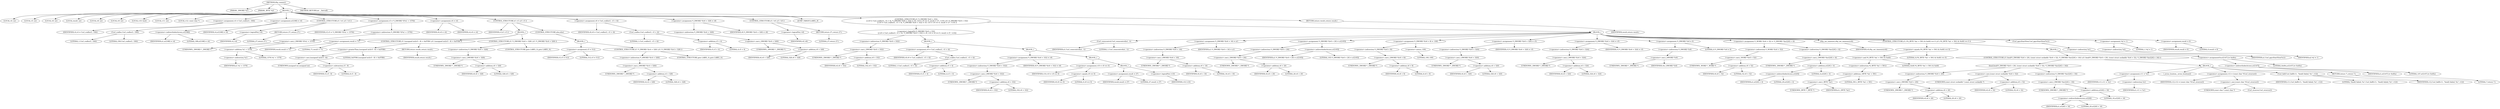 digraph tftp_connect {  
"1000110" [label = "(METHOD,tftp_connect)" ]
"1000111" [label = "(PARAM,_DWORD *a1)" ]
"1000112" [label = "(PARAM,_BYTE *a2)" ]
"1000113" [label = "(BLOCK,,)" ]
"1000114" [label = "(LOCAL,v4: int)" ]
"1000115" [label = "(LOCAL,v5: int)" ]
"1000116" [label = "(LOCAL,v6: int)" ]
"1000117" [label = "(LOCAL,result: int)" ]
"1000118" [label = "(LOCAL,v8: int)" ]
"1000119" [label = "(LOCAL,v9: int)" ]
"1000120" [label = "(LOCAL,v10: bool)" ]
"1000121" [label = "(LOCAL,v11: int)" ]
"1000122" [label = "(LOCAL,v12: const char *)" ]
"1000123" [label = "(<operator>.assignment,v4 = Curl_ccalloc(1, 336))" ]
"1000124" [label = "(IDENTIFIER,v4,v4 = Curl_ccalloc(1, 336))" ]
"1000125" [label = "(Curl_ccalloc,Curl_ccalloc(1, 336))" ]
"1000126" [label = "(LITERAL,1,Curl_ccalloc(1, 336))" ]
"1000127" [label = "(LITERAL,336,Curl_ccalloc(1, 336))" ]
"1000128" [label = "(<operator>.assignment,a1[188] = v4)" ]
"1000129" [label = "(<operator>.indirectIndexAccess,a1[188])" ]
"1000130" [label = "(IDENTIFIER,a1,a1[188] = v4)" ]
"1000131" [label = "(LITERAL,188,a1[188] = v4)" ]
"1000132" [label = "(IDENTIFIER,v4,a1[188] = v4)" ]
"1000133" [label = "(CONTROL_STRUCTURE,if ( !v4 ),if ( !v4 ))" ]
"1000134" [label = "(<operator>.logicalNot,!v4)" ]
"1000135" [label = "(IDENTIFIER,v4,!v4)" ]
"1000136" [label = "(RETURN,return 27;,return 27;)" ]
"1000137" [label = "(LITERAL,27,return 27;)" ]
"1000138" [label = "(<operator>.assignment,v5 = *(_DWORD *)(*a1 + 1576))" ]
"1000139" [label = "(IDENTIFIER,v5,v5 = *(_DWORD *)(*a1 + 1576))" ]
"1000140" [label = "(<operator>.indirection,*(_DWORD *)(*a1 + 1576))" ]
"1000141" [label = "(<operator>.cast,(_DWORD *)(*a1 + 1576))" ]
"1000142" [label = "(UNKNOWN,_DWORD *,_DWORD *)" ]
"1000143" [label = "(<operator>.addition,*a1 + 1576)" ]
"1000144" [label = "(<operator>.indirection,*a1)" ]
"1000145" [label = "(IDENTIFIER,a1,*a1 + 1576)" ]
"1000146" [label = "(LITERAL,1576,*a1 + 1576)" ]
"1000147" [label = "(<operator>.assignment,v6 = v4)" ]
"1000148" [label = "(IDENTIFIER,v6,v6 = v4)" ]
"1000149" [label = "(IDENTIFIER,v4,v6 = v4)" ]
"1000150" [label = "(CONTROL_STRUCTURE,if ( v5 ),if ( v5 ))" ]
"1000151" [label = "(IDENTIFIER,v5,if ( v5 ))" ]
"1000152" [label = "(BLOCK,,)" ]
"1000153" [label = "(<operator>.assignment,result = 71)" ]
"1000154" [label = "(IDENTIFIER,result,result = 71)" ]
"1000155" [label = "(LITERAL,71,result = 71)" ]
"1000156" [label = "(CONTROL_STRUCTURE,if ( (unsigned int)(v5 - 8) > 0xFFB0 ),if ( (unsigned int)(v5 - 8) > 0xFFB0 ))" ]
"1000157" [label = "(<operator>.greaterThan,(unsigned int)(v5 - 8) > 0xFFB0)" ]
"1000158" [label = "(<operator>.cast,(unsigned int)(v5 - 8))" ]
"1000159" [label = "(UNKNOWN,unsigned int,unsigned int)" ]
"1000160" [label = "(<operator>.subtraction,v5 - 8)" ]
"1000161" [label = "(IDENTIFIER,v5,v5 - 8)" ]
"1000162" [label = "(LITERAL,8,v5 - 8)" ]
"1000163" [label = "(LITERAL,0xFFB0,(unsigned int)(v5 - 8) > 0xFFB0)" ]
"1000164" [label = "(RETURN,return result;,return result;)" ]
"1000165" [label = "(IDENTIFIER,result,return result;)" ]
"1000166" [label = "(CONTROL_STRUCTURE,if ( *(_DWORD *)(v6 + 328) ),if ( *(_DWORD *)(v6 + 328) ))" ]
"1000167" [label = "(<operator>.indirection,*(_DWORD *)(v6 + 328))" ]
"1000168" [label = "(<operator>.cast,(_DWORD *)(v6 + 328))" ]
"1000169" [label = "(UNKNOWN,_DWORD *,_DWORD *)" ]
"1000170" [label = "(<operator>.addition,v6 + 328)" ]
"1000171" [label = "(IDENTIFIER,v6,v6 + 328)" ]
"1000172" [label = "(LITERAL,328,v6 + 328)" ]
"1000173" [label = "(CONTROL_STRUCTURE,goto LABEL_9;,goto LABEL_9;)" ]
"1000174" [label = "(CONTROL_STRUCTURE,else,else)" ]
"1000175" [label = "(BLOCK,,)" ]
"1000176" [label = "(<operator>.assignment,v5 = 512)" ]
"1000177" [label = "(IDENTIFIER,v5,v5 = 512)" ]
"1000178" [label = "(LITERAL,512,v5 = 512)" ]
"1000179" [label = "(CONTROL_STRUCTURE,if ( *(_DWORD *)(v4 + 328) ),if ( *(_DWORD *)(v4 + 328) ))" ]
"1000180" [label = "(<operator>.indirection,*(_DWORD *)(v4 + 328))" ]
"1000181" [label = "(<operator>.cast,(_DWORD *)(v4 + 328))" ]
"1000182" [label = "(UNKNOWN,_DWORD *,_DWORD *)" ]
"1000183" [label = "(<operator>.addition,v4 + 328)" ]
"1000184" [label = "(IDENTIFIER,v4,v4 + 328)" ]
"1000185" [label = "(LITERAL,328,v4 + 328)" ]
"1000186" [label = "(CONTROL_STRUCTURE,goto LABEL_9;,goto LABEL_9;)" ]
"1000187" [label = "(<operator>.assignment,v8 = Curl_ccalloc(1, v5 + 4))" ]
"1000188" [label = "(IDENTIFIER,v8,v8 = Curl_ccalloc(1, v5 + 4))" ]
"1000189" [label = "(Curl_ccalloc,Curl_ccalloc(1, v5 + 4))" ]
"1000190" [label = "(LITERAL,1,Curl_ccalloc(1, v5 + 4))" ]
"1000191" [label = "(<operator>.addition,v5 + 4)" ]
"1000192" [label = "(IDENTIFIER,v5,v5 + 4)" ]
"1000193" [label = "(LITERAL,4,v5 + 4)" ]
"1000194" [label = "(<operator>.assignment,*(_DWORD *)(v6 + 328) = v8)" ]
"1000195" [label = "(<operator>.indirection,*(_DWORD *)(v6 + 328))" ]
"1000196" [label = "(<operator>.cast,(_DWORD *)(v6 + 328))" ]
"1000197" [label = "(UNKNOWN,_DWORD *,_DWORD *)" ]
"1000198" [label = "(<operator>.addition,v6 + 328)" ]
"1000199" [label = "(IDENTIFIER,v6,v6 + 328)" ]
"1000200" [label = "(LITERAL,328,v6 + 328)" ]
"1000201" [label = "(IDENTIFIER,v8,*(_DWORD *)(v6 + 328) = v8)" ]
"1000202" [label = "(CONTROL_STRUCTURE,if ( !v8 ),if ( !v8 ))" ]
"1000203" [label = "(<operator>.logicalNot,!v8)" ]
"1000204" [label = "(IDENTIFIER,v8,!v8)" ]
"1000205" [label = "(RETURN,return 27;,return 27;)" ]
"1000206" [label = "(LITERAL,27,return 27;)" ]
"1000207" [label = "(JUMP_TARGET,LABEL_9)" ]
"1000208" [label = "(CONTROL_STRUCTURE,if ( *(_DWORD *)(v6 + 332)\n    || (v9 = Curl_ccalloc(1, v5 + 4), *(_DWORD *)(v6 + 332) = v9, v10 = v9 == 0, result = 27, !v10) ),if ( *(_DWORD *)(v6 + 332)\n    || (v9 = Curl_ccalloc(1, v5 + 4), *(_DWORD *)(v6 + 332) = v9, v10 = v9 == 0, result = 27, !v10) ))" ]
"1000209" [label = "(<operator>.logicalOr,*(_DWORD *)(v6 + 332)\n    || (v9 = Curl_ccalloc(1, v5 + 4), *(_DWORD *)(v6 + 332) = v9, v10 = v9 == 0, result = 27, !v10))" ]
"1000210" [label = "(<operator>.indirection,*(_DWORD *)(v6 + 332))" ]
"1000211" [label = "(<operator>.cast,(_DWORD *)(v6 + 332))" ]
"1000212" [label = "(UNKNOWN,_DWORD *,_DWORD *)" ]
"1000213" [label = "(<operator>.addition,v6 + 332)" ]
"1000214" [label = "(IDENTIFIER,v6,v6 + 332)" ]
"1000215" [label = "(LITERAL,332,v6 + 332)" ]
"1000216" [label = "(BLOCK,,)" ]
"1000217" [label = "(<operator>.assignment,v9 = Curl_ccalloc(1, v5 + 4))" ]
"1000218" [label = "(IDENTIFIER,v9,v9 = Curl_ccalloc(1, v5 + 4))" ]
"1000219" [label = "(Curl_ccalloc,Curl_ccalloc(1, v5 + 4))" ]
"1000220" [label = "(LITERAL,1,Curl_ccalloc(1, v5 + 4))" ]
"1000221" [label = "(<operator>.addition,v5 + 4)" ]
"1000222" [label = "(IDENTIFIER,v5,v5 + 4)" ]
"1000223" [label = "(LITERAL,4,v5 + 4)" ]
"1000224" [label = "(BLOCK,,)" ]
"1000225" [label = "(<operator>.assignment,*(_DWORD *)(v6 + 332) = v9)" ]
"1000226" [label = "(<operator>.indirection,*(_DWORD *)(v6 + 332))" ]
"1000227" [label = "(<operator>.cast,(_DWORD *)(v6 + 332))" ]
"1000228" [label = "(UNKNOWN,_DWORD *,_DWORD *)" ]
"1000229" [label = "(<operator>.addition,v6 + 332)" ]
"1000230" [label = "(IDENTIFIER,v6,v6 + 332)" ]
"1000231" [label = "(LITERAL,332,v6 + 332)" ]
"1000232" [label = "(IDENTIFIER,v9,*(_DWORD *)(v6 + 332) = v9)" ]
"1000233" [label = "(BLOCK,,)" ]
"1000234" [label = "(<operator>.assignment,v10 = v9 == 0)" ]
"1000235" [label = "(IDENTIFIER,v10,v10 = v9 == 0)" ]
"1000236" [label = "(<operator>.equals,v9 == 0)" ]
"1000237" [label = "(IDENTIFIER,v9,v9 == 0)" ]
"1000238" [label = "(LITERAL,0,v9 == 0)" ]
"1000239" [label = "(BLOCK,,)" ]
"1000240" [label = "(<operator>.assignment,result = 27)" ]
"1000241" [label = "(IDENTIFIER,result,result = 27)" ]
"1000242" [label = "(LITERAL,27,result = 27)" ]
"1000243" [label = "(<operator>.logicalNot,!v10)" ]
"1000244" [label = "(IDENTIFIER,v10,!v10)" ]
"1000245" [label = "(BLOCK,,)" ]
"1000246" [label = "(Curl_conncontrol,Curl_conncontrol(a1, 1))" ]
"1000247" [label = "(IDENTIFIER,a1,Curl_conncontrol(a1, 1))" ]
"1000248" [label = "(LITERAL,1,Curl_conncontrol(a1, 1))" ]
"1000249" [label = "(<operator>.assignment,*(_DWORD *)(v6 + 16) = a1)" ]
"1000250" [label = "(<operator>.indirection,*(_DWORD *)(v6 + 16))" ]
"1000251" [label = "(<operator>.cast,(_DWORD *)(v6 + 16))" ]
"1000252" [label = "(UNKNOWN,_DWORD *,_DWORD *)" ]
"1000253" [label = "(<operator>.addition,v6 + 16)" ]
"1000254" [label = "(IDENTIFIER,v6,v6 + 16)" ]
"1000255" [label = "(LITERAL,16,v6 + 16)" ]
"1000256" [label = "(IDENTIFIER,a1,*(_DWORD *)(v6 + 16) = a1)" ]
"1000257" [label = "(<operator>.assignment,*(_DWORD *)(v6 + 20) = a1[105])" ]
"1000258" [label = "(<operator>.indirection,*(_DWORD *)(v6 + 20))" ]
"1000259" [label = "(<operator>.cast,(_DWORD *)(v6 + 20))" ]
"1000260" [label = "(UNKNOWN,_DWORD *,_DWORD *)" ]
"1000261" [label = "(<operator>.addition,v6 + 20)" ]
"1000262" [label = "(IDENTIFIER,v6,v6 + 20)" ]
"1000263" [label = "(LITERAL,20,v6 + 20)" ]
"1000264" [label = "(<operator>.indirectIndexAccess,a1[105])" ]
"1000265" [label = "(IDENTIFIER,a1,*(_DWORD *)(v6 + 20) = a1[105])" ]
"1000266" [label = "(LITERAL,105,*(_DWORD *)(v6 + 20) = a1[105])" ]
"1000267" [label = "(<operator>.assignment,*(_DWORD *)(v6 + 8) = -100)" ]
"1000268" [label = "(<operator>.indirection,*(_DWORD *)(v6 + 8))" ]
"1000269" [label = "(<operator>.cast,(_DWORD *)(v6 + 8))" ]
"1000270" [label = "(UNKNOWN,_DWORD *,_DWORD *)" ]
"1000271" [label = "(<operator>.addition,v6 + 8)" ]
"1000272" [label = "(IDENTIFIER,v6,v6 + 8)" ]
"1000273" [label = "(LITERAL,8,v6 + 8)" ]
"1000274" [label = "(<operator>.minus,-100)" ]
"1000275" [label = "(LITERAL,100,-100)" ]
"1000276" [label = "(<operator>.assignment,*(_DWORD *)(v6 + 320) = v5)" ]
"1000277" [label = "(<operator>.indirection,*(_DWORD *)(v6 + 320))" ]
"1000278" [label = "(<operator>.cast,(_DWORD *)(v6 + 320))" ]
"1000279" [label = "(UNKNOWN,_DWORD *,_DWORD *)" ]
"1000280" [label = "(<operator>.addition,v6 + 320)" ]
"1000281" [label = "(IDENTIFIER,v6,v6 + 320)" ]
"1000282" [label = "(LITERAL,320,v6 + 320)" ]
"1000283" [label = "(IDENTIFIER,v5,*(_DWORD *)(v6 + 320) = v5)" ]
"1000284" [label = "(<operator>.assignment,*(_DWORD *)(v6 + 324) = v5)" ]
"1000285" [label = "(<operator>.indirection,*(_DWORD *)(v6 + 324))" ]
"1000286" [label = "(<operator>.cast,(_DWORD *)(v6 + 324))" ]
"1000287" [label = "(UNKNOWN,_DWORD *,_DWORD *)" ]
"1000288" [label = "(<operator>.addition,v6 + 324)" ]
"1000289" [label = "(IDENTIFIER,v6,v6 + 324)" ]
"1000290" [label = "(LITERAL,324,v6 + 324)" ]
"1000291" [label = "(IDENTIFIER,v5,*(_DWORD *)(v6 + 324) = v5)" ]
"1000292" [label = "(<operator>.assignment,*(_DWORD *)v6 = 0)" ]
"1000293" [label = "(<operator>.indirection,*(_DWORD *)v6)" ]
"1000294" [label = "(<operator>.cast,(_DWORD *)v6)" ]
"1000295" [label = "(UNKNOWN,_DWORD *,_DWORD *)" ]
"1000296" [label = "(IDENTIFIER,v6,(_DWORD *)v6)" ]
"1000297" [label = "(LITERAL,0,*(_DWORD *)v6 = 0)" ]
"1000298" [label = "(<operator>.assignment,*(_WORD *)(v6 + 52) = *(_DWORD *)(a1[20] + 4))" ]
"1000299" [label = "(<operator>.indirection,*(_WORD *)(v6 + 52))" ]
"1000300" [label = "(<operator>.cast,(_WORD *)(v6 + 52))" ]
"1000301" [label = "(UNKNOWN,_WORD *,_WORD *)" ]
"1000302" [label = "(<operator>.addition,v6 + 52)" ]
"1000303" [label = "(IDENTIFIER,v6,v6 + 52)" ]
"1000304" [label = "(LITERAL,52,v6 + 52)" ]
"1000305" [label = "(<operator>.indirection,*(_DWORD *)(a1[20] + 4))" ]
"1000306" [label = "(<operator>.cast,(_DWORD *)(a1[20] + 4))" ]
"1000307" [label = "(UNKNOWN,_DWORD *,_DWORD *)" ]
"1000308" [label = "(<operator>.addition,a1[20] + 4)" ]
"1000309" [label = "(<operator>.indirectIndexAccess,a1[20])" ]
"1000310" [label = "(IDENTIFIER,a1,a1[20] + 4)" ]
"1000311" [label = "(LITERAL,20,a1[20] + 4)" ]
"1000312" [label = "(LITERAL,4,a1[20] + 4)" ]
"1000313" [label = "(tftp_set_timeouts,tftp_set_timeouts(v6))" ]
"1000314" [label = "(IDENTIFIER,v6,tftp_set_timeouts(v6))" ]
"1000315" [label = "(CONTROL_STRUCTURE,if ( (*((_BYTE *)a1 + 591) & 0x40) == 0 ),if ( (*((_BYTE *)a1 + 591) & 0x40) == 0 ))" ]
"1000316" [label = "(<operator>.equals,(*((_BYTE *)a1 + 591) & 0x40) == 0)" ]
"1000317" [label = "(<operator>.and,*((_BYTE *)a1 + 591) & 0x40)" ]
"1000318" [label = "(<operator>.indirection,*((_BYTE *)a1 + 591))" ]
"1000319" [label = "(<operator>.addition,(_BYTE *)a1 + 591)" ]
"1000320" [label = "(<operator>.cast,(_BYTE *)a1)" ]
"1000321" [label = "(UNKNOWN,_BYTE *,_BYTE *)" ]
"1000322" [label = "(IDENTIFIER,a1,(_BYTE *)a1)" ]
"1000323" [label = "(LITERAL,591,(_BYTE *)a1 + 591)" ]
"1000324" [label = "(LITERAL,0x40,*((_BYTE *)a1 + 591) & 0x40)" ]
"1000325" [label = "(LITERAL,0,(*((_BYTE *)a1 + 591) & 0x40) == 0)" ]
"1000326" [label = "(BLOCK,,)" ]
"1000327" [label = "(CONTROL_STRUCTURE,if ( bind(*(_DWORD *)(v6 + 20), (const struct sockaddr *)(v6 + 52), *(_DWORD *)(a1[20] + 16)) ),if ( bind(*(_DWORD *)(v6 + 20), (const struct sockaddr *)(v6 + 52), *(_DWORD *)(a1[20] + 16)) ))" ]
"1000328" [label = "(bind,bind(*(_DWORD *)(v6 + 20), (const struct sockaddr *)(v6 + 52), *(_DWORD *)(a1[20] + 16)))" ]
"1000329" [label = "(<operator>.indirection,*(_DWORD *)(v6 + 20))" ]
"1000330" [label = "(<operator>.cast,(_DWORD *)(v6 + 20))" ]
"1000331" [label = "(UNKNOWN,_DWORD *,_DWORD *)" ]
"1000332" [label = "(<operator>.addition,v6 + 20)" ]
"1000333" [label = "(IDENTIFIER,v6,v6 + 20)" ]
"1000334" [label = "(LITERAL,20,v6 + 20)" ]
"1000335" [label = "(<operator>.cast,(const struct sockaddr *)(v6 + 52))" ]
"1000336" [label = "(UNKNOWN,const struct sockaddr *,const struct sockaddr *)" ]
"1000337" [label = "(<operator>.addition,v6 + 52)" ]
"1000338" [label = "(IDENTIFIER,v6,v6 + 52)" ]
"1000339" [label = "(LITERAL,52,v6 + 52)" ]
"1000340" [label = "(<operator>.indirection,*(_DWORD *)(a1[20] + 16))" ]
"1000341" [label = "(<operator>.cast,(_DWORD *)(a1[20] + 16))" ]
"1000342" [label = "(UNKNOWN,_DWORD *,_DWORD *)" ]
"1000343" [label = "(<operator>.addition,a1[20] + 16)" ]
"1000344" [label = "(<operator>.indirectIndexAccess,a1[20])" ]
"1000345" [label = "(IDENTIFIER,a1,a1[20] + 16)" ]
"1000346" [label = "(LITERAL,20,a1[20] + 16)" ]
"1000347" [label = "(LITERAL,16,a1[20] + 16)" ]
"1000348" [label = "(BLOCK,,)" ]
"1000349" [label = "(<operator>.assignment,v11 = *a1)" ]
"1000350" [label = "(IDENTIFIER,v11,v11 = *a1)" ]
"1000351" [label = "(<operator>.indirection,*a1)" ]
"1000352" [label = "(IDENTIFIER,a1,v11 = *a1)" ]
"1000353" [label = "(_errno_location,_errno_location())" ]
"1000354" [label = "(<operator>.assignment,v12 = (const char *)Curl_strerror())" ]
"1000355" [label = "(IDENTIFIER,v12,v12 = (const char *)Curl_strerror())" ]
"1000356" [label = "(<operator>.cast,(const char *)Curl_strerror())" ]
"1000357" [label = "(UNKNOWN,const char *,const char *)" ]
"1000358" [label = "(Curl_strerror,Curl_strerror())" ]
"1000359" [label = "(Curl_failf,Curl_failf(v11, \"bind() failed; %s\", v12))" ]
"1000360" [label = "(IDENTIFIER,v11,Curl_failf(v11, \"bind() failed; %s\", v12))" ]
"1000361" [label = "(LITERAL,\"bind() failed; %s\",Curl_failf(v11, \"bind() failed; %s\", v12))" ]
"1000362" [label = "(IDENTIFIER,v12,Curl_failf(v11, \"bind() failed; %s\", v12))" ]
"1000363" [label = "(RETURN,return 7;,return 7;)" ]
"1000364" [label = "(LITERAL,7,return 7;)" ]
"1000365" [label = "(<operators>.assignmentOr,a1[147] |= 0x40u)" ]
"1000366" [label = "(<operator>.indirectIndexAccess,a1[147])" ]
"1000367" [label = "(IDENTIFIER,a1,a1[147] |= 0x40u)" ]
"1000368" [label = "(LITERAL,147,a1[147] |= 0x40u)" ]
"1000369" [label = "(LITERAL,0x40u,a1[147] |= 0x40u)" ]
"1000370" [label = "(Curl_pgrsStartNow,Curl_pgrsStartNow(*a1))" ]
"1000371" [label = "(<operator>.indirection,*a1)" ]
"1000372" [label = "(IDENTIFIER,a1,Curl_pgrsStartNow(*a1))" ]
"1000373" [label = "(<operator>.assignment,*a2 = 1)" ]
"1000374" [label = "(<operator>.indirection,*a2)" ]
"1000375" [label = "(IDENTIFIER,a2,*a2 = 1)" ]
"1000376" [label = "(LITERAL,1,*a2 = 1)" ]
"1000377" [label = "(<operator>.assignment,result = 0)" ]
"1000378" [label = "(IDENTIFIER,result,result = 0)" ]
"1000379" [label = "(LITERAL,0,result = 0)" ]
"1000380" [label = "(RETURN,return result;,return result;)" ]
"1000381" [label = "(IDENTIFIER,result,return result;)" ]
"1000382" [label = "(METHOD_RETURN,int __fastcall)" ]
  "1000110" -> "1000111" 
  "1000110" -> "1000112" 
  "1000110" -> "1000113" 
  "1000110" -> "1000382" 
  "1000113" -> "1000114" 
  "1000113" -> "1000115" 
  "1000113" -> "1000116" 
  "1000113" -> "1000117" 
  "1000113" -> "1000118" 
  "1000113" -> "1000119" 
  "1000113" -> "1000120" 
  "1000113" -> "1000121" 
  "1000113" -> "1000122" 
  "1000113" -> "1000123" 
  "1000113" -> "1000128" 
  "1000113" -> "1000133" 
  "1000113" -> "1000138" 
  "1000113" -> "1000147" 
  "1000113" -> "1000150" 
  "1000113" -> "1000187" 
  "1000113" -> "1000194" 
  "1000113" -> "1000202" 
  "1000113" -> "1000207" 
  "1000113" -> "1000208" 
  "1000113" -> "1000380" 
  "1000123" -> "1000124" 
  "1000123" -> "1000125" 
  "1000125" -> "1000126" 
  "1000125" -> "1000127" 
  "1000128" -> "1000129" 
  "1000128" -> "1000132" 
  "1000129" -> "1000130" 
  "1000129" -> "1000131" 
  "1000133" -> "1000134" 
  "1000133" -> "1000136" 
  "1000134" -> "1000135" 
  "1000136" -> "1000137" 
  "1000138" -> "1000139" 
  "1000138" -> "1000140" 
  "1000140" -> "1000141" 
  "1000141" -> "1000142" 
  "1000141" -> "1000143" 
  "1000143" -> "1000144" 
  "1000143" -> "1000146" 
  "1000144" -> "1000145" 
  "1000147" -> "1000148" 
  "1000147" -> "1000149" 
  "1000150" -> "1000151" 
  "1000150" -> "1000152" 
  "1000150" -> "1000174" 
  "1000152" -> "1000153" 
  "1000152" -> "1000156" 
  "1000152" -> "1000166" 
  "1000153" -> "1000154" 
  "1000153" -> "1000155" 
  "1000156" -> "1000157" 
  "1000156" -> "1000164" 
  "1000157" -> "1000158" 
  "1000157" -> "1000163" 
  "1000158" -> "1000159" 
  "1000158" -> "1000160" 
  "1000160" -> "1000161" 
  "1000160" -> "1000162" 
  "1000164" -> "1000165" 
  "1000166" -> "1000167" 
  "1000166" -> "1000173" 
  "1000167" -> "1000168" 
  "1000168" -> "1000169" 
  "1000168" -> "1000170" 
  "1000170" -> "1000171" 
  "1000170" -> "1000172" 
  "1000174" -> "1000175" 
  "1000175" -> "1000176" 
  "1000175" -> "1000179" 
  "1000176" -> "1000177" 
  "1000176" -> "1000178" 
  "1000179" -> "1000180" 
  "1000179" -> "1000186" 
  "1000180" -> "1000181" 
  "1000181" -> "1000182" 
  "1000181" -> "1000183" 
  "1000183" -> "1000184" 
  "1000183" -> "1000185" 
  "1000187" -> "1000188" 
  "1000187" -> "1000189" 
  "1000189" -> "1000190" 
  "1000189" -> "1000191" 
  "1000191" -> "1000192" 
  "1000191" -> "1000193" 
  "1000194" -> "1000195" 
  "1000194" -> "1000201" 
  "1000195" -> "1000196" 
  "1000196" -> "1000197" 
  "1000196" -> "1000198" 
  "1000198" -> "1000199" 
  "1000198" -> "1000200" 
  "1000202" -> "1000203" 
  "1000202" -> "1000205" 
  "1000203" -> "1000204" 
  "1000205" -> "1000206" 
  "1000208" -> "1000209" 
  "1000208" -> "1000245" 
  "1000209" -> "1000210" 
  "1000209" -> "1000216" 
  "1000210" -> "1000211" 
  "1000211" -> "1000212" 
  "1000211" -> "1000213" 
  "1000213" -> "1000214" 
  "1000213" -> "1000215" 
  "1000216" -> "1000217" 
  "1000216" -> "1000224" 
  "1000217" -> "1000218" 
  "1000217" -> "1000219" 
  "1000219" -> "1000220" 
  "1000219" -> "1000221" 
  "1000221" -> "1000222" 
  "1000221" -> "1000223" 
  "1000224" -> "1000225" 
  "1000224" -> "1000233" 
  "1000225" -> "1000226" 
  "1000225" -> "1000232" 
  "1000226" -> "1000227" 
  "1000227" -> "1000228" 
  "1000227" -> "1000229" 
  "1000229" -> "1000230" 
  "1000229" -> "1000231" 
  "1000233" -> "1000234" 
  "1000233" -> "1000239" 
  "1000234" -> "1000235" 
  "1000234" -> "1000236" 
  "1000236" -> "1000237" 
  "1000236" -> "1000238" 
  "1000239" -> "1000240" 
  "1000239" -> "1000243" 
  "1000240" -> "1000241" 
  "1000240" -> "1000242" 
  "1000243" -> "1000244" 
  "1000245" -> "1000246" 
  "1000245" -> "1000249" 
  "1000245" -> "1000257" 
  "1000245" -> "1000267" 
  "1000245" -> "1000276" 
  "1000245" -> "1000284" 
  "1000245" -> "1000292" 
  "1000245" -> "1000298" 
  "1000245" -> "1000313" 
  "1000245" -> "1000315" 
  "1000245" -> "1000370" 
  "1000245" -> "1000373" 
  "1000245" -> "1000377" 
  "1000246" -> "1000247" 
  "1000246" -> "1000248" 
  "1000249" -> "1000250" 
  "1000249" -> "1000256" 
  "1000250" -> "1000251" 
  "1000251" -> "1000252" 
  "1000251" -> "1000253" 
  "1000253" -> "1000254" 
  "1000253" -> "1000255" 
  "1000257" -> "1000258" 
  "1000257" -> "1000264" 
  "1000258" -> "1000259" 
  "1000259" -> "1000260" 
  "1000259" -> "1000261" 
  "1000261" -> "1000262" 
  "1000261" -> "1000263" 
  "1000264" -> "1000265" 
  "1000264" -> "1000266" 
  "1000267" -> "1000268" 
  "1000267" -> "1000274" 
  "1000268" -> "1000269" 
  "1000269" -> "1000270" 
  "1000269" -> "1000271" 
  "1000271" -> "1000272" 
  "1000271" -> "1000273" 
  "1000274" -> "1000275" 
  "1000276" -> "1000277" 
  "1000276" -> "1000283" 
  "1000277" -> "1000278" 
  "1000278" -> "1000279" 
  "1000278" -> "1000280" 
  "1000280" -> "1000281" 
  "1000280" -> "1000282" 
  "1000284" -> "1000285" 
  "1000284" -> "1000291" 
  "1000285" -> "1000286" 
  "1000286" -> "1000287" 
  "1000286" -> "1000288" 
  "1000288" -> "1000289" 
  "1000288" -> "1000290" 
  "1000292" -> "1000293" 
  "1000292" -> "1000297" 
  "1000293" -> "1000294" 
  "1000294" -> "1000295" 
  "1000294" -> "1000296" 
  "1000298" -> "1000299" 
  "1000298" -> "1000305" 
  "1000299" -> "1000300" 
  "1000300" -> "1000301" 
  "1000300" -> "1000302" 
  "1000302" -> "1000303" 
  "1000302" -> "1000304" 
  "1000305" -> "1000306" 
  "1000306" -> "1000307" 
  "1000306" -> "1000308" 
  "1000308" -> "1000309" 
  "1000308" -> "1000312" 
  "1000309" -> "1000310" 
  "1000309" -> "1000311" 
  "1000313" -> "1000314" 
  "1000315" -> "1000316" 
  "1000315" -> "1000326" 
  "1000316" -> "1000317" 
  "1000316" -> "1000325" 
  "1000317" -> "1000318" 
  "1000317" -> "1000324" 
  "1000318" -> "1000319" 
  "1000319" -> "1000320" 
  "1000319" -> "1000323" 
  "1000320" -> "1000321" 
  "1000320" -> "1000322" 
  "1000326" -> "1000327" 
  "1000326" -> "1000365" 
  "1000327" -> "1000328" 
  "1000327" -> "1000348" 
  "1000328" -> "1000329" 
  "1000328" -> "1000335" 
  "1000328" -> "1000340" 
  "1000329" -> "1000330" 
  "1000330" -> "1000331" 
  "1000330" -> "1000332" 
  "1000332" -> "1000333" 
  "1000332" -> "1000334" 
  "1000335" -> "1000336" 
  "1000335" -> "1000337" 
  "1000337" -> "1000338" 
  "1000337" -> "1000339" 
  "1000340" -> "1000341" 
  "1000341" -> "1000342" 
  "1000341" -> "1000343" 
  "1000343" -> "1000344" 
  "1000343" -> "1000347" 
  "1000344" -> "1000345" 
  "1000344" -> "1000346" 
  "1000348" -> "1000349" 
  "1000348" -> "1000353" 
  "1000348" -> "1000354" 
  "1000348" -> "1000359" 
  "1000348" -> "1000363" 
  "1000349" -> "1000350" 
  "1000349" -> "1000351" 
  "1000351" -> "1000352" 
  "1000354" -> "1000355" 
  "1000354" -> "1000356" 
  "1000356" -> "1000357" 
  "1000356" -> "1000358" 
  "1000359" -> "1000360" 
  "1000359" -> "1000361" 
  "1000359" -> "1000362" 
  "1000363" -> "1000364" 
  "1000365" -> "1000366" 
  "1000365" -> "1000369" 
  "1000366" -> "1000367" 
  "1000366" -> "1000368" 
  "1000370" -> "1000371" 
  "1000371" -> "1000372" 
  "1000373" -> "1000374" 
  "1000373" -> "1000376" 
  "1000374" -> "1000375" 
  "1000377" -> "1000378" 
  "1000377" -> "1000379" 
  "1000380" -> "1000381" 
}
